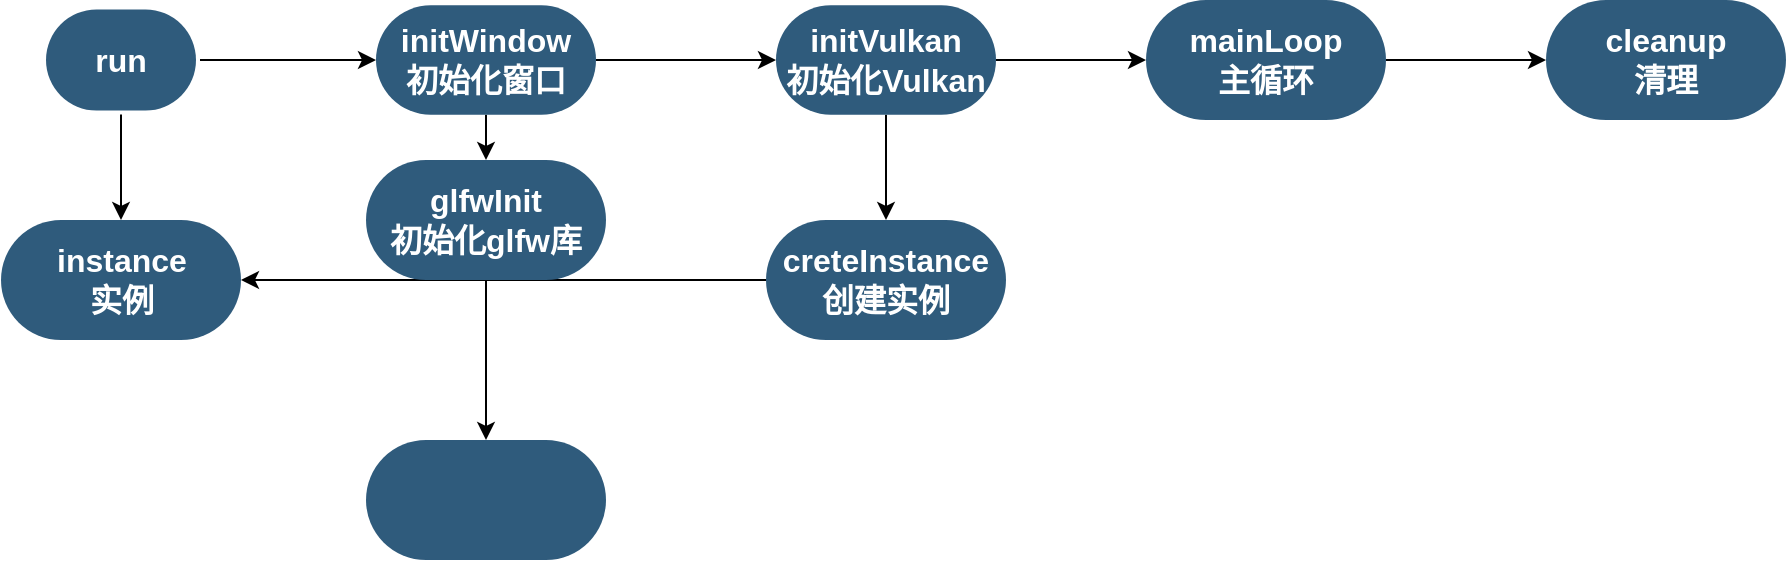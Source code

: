 <mxfile version="20.3.7" type="github">
  <diagram id="6a731a19-8d31-9384-78a2-239565b7b9f0" name="Page-1">
    <mxGraphModel dx="897" dy="669" grid="1" gridSize="10" guides="1" tooltips="1" connect="1" arrows="1" fold="1" page="1" pageScale="1" pageWidth="1600" pageHeight="1200" background="none" math="0" shadow="0">
      <root>
        <mxCell id="0" />
        <mxCell id="1" parent="0" />
        <mxCell id="aBqu5Jw0yPGKIQ7x9k3j-1783" value="" style="edgeStyle=orthogonalEdgeStyle;rounded=1;orthogonalLoop=1;jettySize=auto;html=1;" edge="1" parent="1" source="1749" target="aBqu5Jw0yPGKIQ7x9k3j-1782">
          <mxGeometry relative="1" as="geometry" />
        </mxCell>
        <mxCell id="aBqu5Jw0yPGKIQ7x9k3j-1806" style="edgeStyle=none;rounded=1;orthogonalLoop=1;jettySize=auto;html=1;" edge="1" parent="1" source="1749" target="aBqu5Jw0yPGKIQ7x9k3j-1804">
          <mxGeometry relative="1" as="geometry" />
        </mxCell>
        <mxCell id="1749" value="&lt;span style=&quot;&quot;&gt;run&lt;/span&gt;" style="rounded=1;whiteSpace=wrap;html=1;shadow=0;labelBackgroundColor=none;strokeColor=none;strokeWidth=3;fillColor=#2F5B7C;fontFamily=Helvetica;fontSize=16;fontColor=#FFFFFF;align=center;fontStyle=1;spacing=5;arcSize=50;perimeterSpacing=2;" parent="1" vertex="1">
          <mxGeometry x="400" y="294.76" width="75" height="50.5" as="geometry" />
        </mxCell>
        <mxCell id="aBqu5Jw0yPGKIQ7x9k3j-1786" value="" style="edgeStyle=orthogonalEdgeStyle;rounded=1;orthogonalLoop=1;jettySize=auto;html=1;" edge="1" parent="1" source="aBqu5Jw0yPGKIQ7x9k3j-1782" target="aBqu5Jw0yPGKIQ7x9k3j-1785">
          <mxGeometry relative="1" as="geometry" />
        </mxCell>
        <mxCell id="aBqu5Jw0yPGKIQ7x9k3j-1809" value="" style="edgeStyle=none;rounded=1;orthogonalLoop=1;jettySize=auto;html=1;" edge="1" parent="1" source="aBqu5Jw0yPGKIQ7x9k3j-1782" target="aBqu5Jw0yPGKIQ7x9k3j-1808">
          <mxGeometry relative="1" as="geometry" />
        </mxCell>
        <mxCell id="aBqu5Jw0yPGKIQ7x9k3j-1782" value="&lt;span style=&quot;&quot;&gt;initWindow&lt;br&gt;初始化窗口&lt;br&gt;&lt;/span&gt;" style="whiteSpace=wrap;html=1;fontSize=16;fillColor=#2F5B7C;strokeColor=none;fontColor=#FFFFFF;rounded=1;shadow=0;labelBackgroundColor=none;strokeWidth=3;fontStyle=1;spacing=5;arcSize=50;" vertex="1" parent="1">
          <mxGeometry x="565" y="292.63" width="110" height="54.75" as="geometry" />
        </mxCell>
        <mxCell id="aBqu5Jw0yPGKIQ7x9k3j-1788" value="" style="edgeStyle=orthogonalEdgeStyle;rounded=1;orthogonalLoop=1;jettySize=auto;html=1;" edge="1" parent="1" source="aBqu5Jw0yPGKIQ7x9k3j-1785" target="aBqu5Jw0yPGKIQ7x9k3j-1787">
          <mxGeometry relative="1" as="geometry" />
        </mxCell>
        <mxCell id="aBqu5Jw0yPGKIQ7x9k3j-1799" value="" style="edgeStyle=none;rounded=1;orthogonalLoop=1;jettySize=auto;html=1;" edge="1" parent="1" source="aBqu5Jw0yPGKIQ7x9k3j-1785" target="aBqu5Jw0yPGKIQ7x9k3j-1798">
          <mxGeometry relative="1" as="geometry" />
        </mxCell>
        <mxCell id="aBqu5Jw0yPGKIQ7x9k3j-1785" value="&lt;span style=&quot;&quot;&gt;initVulkan&lt;br&gt;初始化Vulkan&lt;/span&gt;" style="whiteSpace=wrap;html=1;fontSize=16;fillColor=#2F5B7C;strokeColor=none;fontColor=#FFFFFF;rounded=1;shadow=0;labelBackgroundColor=none;strokeWidth=3;fontStyle=1;spacing=5;arcSize=50;" vertex="1" parent="1">
          <mxGeometry x="765" y="292.63" width="110" height="54.75" as="geometry" />
        </mxCell>
        <mxCell id="aBqu5Jw0yPGKIQ7x9k3j-1790" value="" style="edgeStyle=orthogonalEdgeStyle;rounded=1;orthogonalLoop=1;jettySize=auto;html=1;" edge="1" parent="1" source="aBqu5Jw0yPGKIQ7x9k3j-1787" target="aBqu5Jw0yPGKIQ7x9k3j-1789">
          <mxGeometry relative="1" as="geometry" />
        </mxCell>
        <mxCell id="aBqu5Jw0yPGKIQ7x9k3j-1787" value="mainLoop&lt;br&gt;主循环" style="whiteSpace=wrap;html=1;fontSize=16;fillColor=#2F5B7C;strokeColor=none;fontColor=#FFFFFF;rounded=1;shadow=0;labelBackgroundColor=none;strokeWidth=3;fontStyle=1;spacing=5;arcSize=50;" vertex="1" parent="1">
          <mxGeometry x="950" y="290.005" width="120" height="60" as="geometry" />
        </mxCell>
        <mxCell id="aBqu5Jw0yPGKIQ7x9k3j-1789" value="cleanup&lt;br&gt;清理" style="whiteSpace=wrap;html=1;fontSize=16;fillColor=#2F5B7C;strokeColor=none;fontColor=#FFFFFF;rounded=1;shadow=0;labelBackgroundColor=none;strokeWidth=3;fontStyle=1;spacing=5;arcSize=50;" vertex="1" parent="1">
          <mxGeometry x="1150" y="290.005" width="120" height="60" as="geometry" />
        </mxCell>
        <mxCell id="aBqu5Jw0yPGKIQ7x9k3j-1805" value="" style="edgeStyle=none;rounded=1;orthogonalLoop=1;jettySize=auto;html=1;" edge="1" parent="1" source="aBqu5Jw0yPGKIQ7x9k3j-1798" target="aBqu5Jw0yPGKIQ7x9k3j-1804">
          <mxGeometry relative="1" as="geometry" />
        </mxCell>
        <mxCell id="aBqu5Jw0yPGKIQ7x9k3j-1798" value="creteInstance&lt;br&gt;创建实例" style="whiteSpace=wrap;html=1;fontSize=16;fillColor=#2F5B7C;strokeColor=none;fontColor=#FFFFFF;rounded=1;shadow=0;labelBackgroundColor=none;strokeWidth=3;fontStyle=1;spacing=5;arcSize=50;" vertex="1" parent="1">
          <mxGeometry x="760" y="400" width="120" height="60" as="geometry" />
        </mxCell>
        <mxCell id="aBqu5Jw0yPGKIQ7x9k3j-1804" value="instance&lt;br&gt;实例" style="whiteSpace=wrap;html=1;fontSize=16;fillColor=#2F5B7C;strokeColor=none;fontColor=#FFFFFF;rounded=1;shadow=0;labelBackgroundColor=none;strokeWidth=3;fontStyle=1;spacing=5;arcSize=50;" vertex="1" parent="1">
          <mxGeometry x="377.5" y="400" width="120" height="60" as="geometry" />
        </mxCell>
        <mxCell id="aBqu5Jw0yPGKIQ7x9k3j-1811" value="" style="edgeStyle=none;rounded=1;orthogonalLoop=1;jettySize=auto;html=1;" edge="1" parent="1" source="aBqu5Jw0yPGKIQ7x9k3j-1808" target="aBqu5Jw0yPGKIQ7x9k3j-1810">
          <mxGeometry relative="1" as="geometry" />
        </mxCell>
        <mxCell id="aBqu5Jw0yPGKIQ7x9k3j-1808" value="glfwInit&lt;br&gt;初始化glfw库" style="whiteSpace=wrap;html=1;fontSize=16;fillColor=#2F5B7C;strokeColor=none;fontColor=#FFFFFF;rounded=1;shadow=0;labelBackgroundColor=none;strokeWidth=3;fontStyle=1;spacing=5;arcSize=50;" vertex="1" parent="1">
          <mxGeometry x="560" y="369.995" width="120" height="60" as="geometry" />
        </mxCell>
        <mxCell id="aBqu5Jw0yPGKIQ7x9k3j-1810" value="" style="whiteSpace=wrap;html=1;fontSize=16;fillColor=#2F5B7C;strokeColor=none;fontColor=#FFFFFF;rounded=1;shadow=0;labelBackgroundColor=none;strokeWidth=3;fontStyle=1;spacing=5;arcSize=50;" vertex="1" parent="1">
          <mxGeometry x="560" y="509.995" width="120" height="60" as="geometry" />
        </mxCell>
      </root>
    </mxGraphModel>
  </diagram>
</mxfile>
